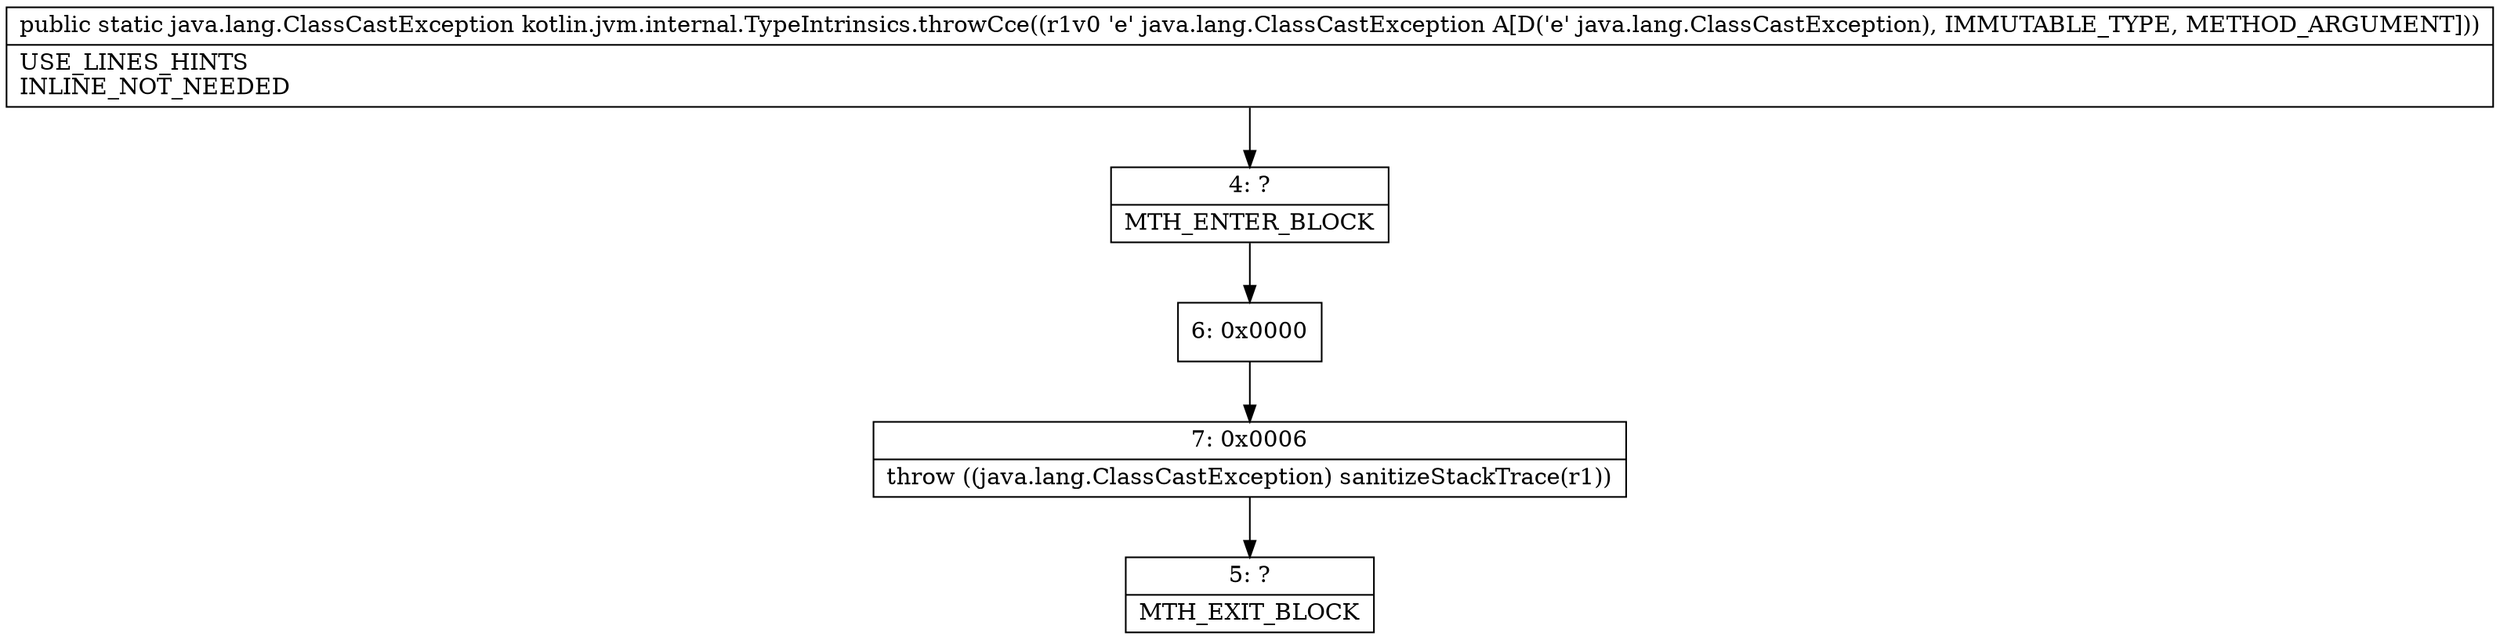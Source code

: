 digraph "CFG forkotlin.jvm.internal.TypeIntrinsics.throwCce(Ljava\/lang\/ClassCastException;)Ljava\/lang\/ClassCastException;" {
Node_4 [shape=record,label="{4\:\ ?|MTH_ENTER_BLOCK\l}"];
Node_6 [shape=record,label="{6\:\ 0x0000}"];
Node_7 [shape=record,label="{7\:\ 0x0006|throw ((java.lang.ClassCastException) sanitizeStackTrace(r1))\l}"];
Node_5 [shape=record,label="{5\:\ ?|MTH_EXIT_BLOCK\l}"];
MethodNode[shape=record,label="{public static java.lang.ClassCastException kotlin.jvm.internal.TypeIntrinsics.throwCce((r1v0 'e' java.lang.ClassCastException A[D('e' java.lang.ClassCastException), IMMUTABLE_TYPE, METHOD_ARGUMENT]))  | USE_LINES_HINTS\lINLINE_NOT_NEEDED\l}"];
MethodNode -> Node_4;Node_4 -> Node_6;
Node_6 -> Node_7;
Node_7 -> Node_5;
}

